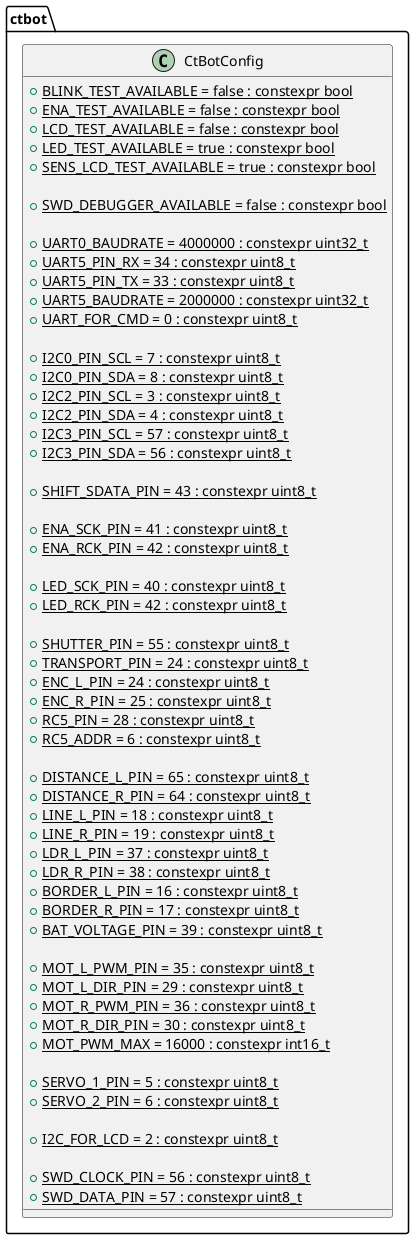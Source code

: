 @startuml ctbot_config

namespace ctbot {
    class CtBotConfig {
        +{static} BLINK_TEST_AVAILABLE = false : constexpr bool
        +{static} ENA_TEST_AVAILABLE = false : constexpr bool
        +{static} LCD_TEST_AVAILABLE = false : constexpr bool
        +{static} LED_TEST_AVAILABLE = true : constexpr bool
        +{static} SENS_LCD_TEST_AVAILABLE = true : constexpr bool

        +{static} SWD_DEBUGGER_AVAILABLE = false : constexpr bool

        +{static} UART0_BAUDRATE = 4000000 : constexpr uint32_t
        +{static} UART5_PIN_RX = 34 : constexpr uint8_t
        +{static} UART5_PIN_TX = 33 : constexpr uint8_t
        +{static} UART5_BAUDRATE = 2000000 : constexpr uint32_t
        +{static} UART_FOR_CMD = 0 : constexpr uint8_t

        +{static} I2C0_PIN_SCL = 7 : constexpr uint8_t
        +{static} I2C0_PIN_SDA = 8 : constexpr uint8_t
        +{static} I2C2_PIN_SCL = 3 : constexpr uint8_t
        +{static} I2C2_PIN_SDA = 4 : constexpr uint8_t
        +{static} I2C3_PIN_SCL = 57 : constexpr uint8_t
        +{static} I2C3_PIN_SDA = 56 : constexpr uint8_t

        +{static} SHIFT_SDATA_PIN = 43 : constexpr uint8_t

        +{static} ENA_SCK_PIN = 41 : constexpr uint8_t
        +{static} ENA_RCK_PIN = 42 : constexpr uint8_t

        +{static} LED_SCK_PIN = 40 : constexpr uint8_t
        +{static} LED_RCK_PIN = 42 : constexpr uint8_t

        +{static} SHUTTER_PIN = 55 : constexpr uint8_t
        +{static} TRANSPORT_PIN = 24 : constexpr uint8_t
        +{static} ENC_L_PIN = 24 : constexpr uint8_t
        +{static} ENC_R_PIN = 25 : constexpr uint8_t
        +{static} RC5_PIN = 28 : constexpr uint8_t
        +{static} RC5_ADDR = 6 : constexpr uint8_t

        +{static} DISTANCE_L_PIN = 65 : constexpr uint8_t
        +{static} DISTANCE_R_PIN = 64 : constexpr uint8_t
        +{static} LINE_L_PIN = 18 : constexpr uint8_t
        +{static} LINE_R_PIN = 19 : constexpr uint8_t
        +{static} LDR_L_PIN = 37 : constexpr uint8_t
        +{static} LDR_R_PIN = 38 : constexpr uint8_t
        +{static} BORDER_L_PIN = 16 : constexpr uint8_t
        +{static} BORDER_R_PIN = 17 : constexpr uint8_t
        +{static} BAT_VOLTAGE_PIN = 39 : constexpr uint8_t

        +{static} MOT_L_PWM_PIN = 35 : constexpr uint8_t
        +{static} MOT_L_DIR_PIN = 29 : constexpr uint8_t
        +{static} MOT_R_PWM_PIN = 36 : constexpr uint8_t
        +{static} MOT_R_DIR_PIN = 30 : constexpr uint8_t
        +{static} MOT_PWM_MAX = 16000 : constexpr int16_t

        +{static} SERVO_1_PIN = 5 : constexpr uint8_t
        +{static} SERVO_2_PIN = 6 : constexpr uint8_t

        +{static} I2C_FOR_LCD = 2 : constexpr uint8_t

        +{static} SWD_CLOCK_PIN = 56 : constexpr uint8_t
        +{static} SWD_DATA_PIN = 57 : constexpr uint8_t
    }
}

@enduml
